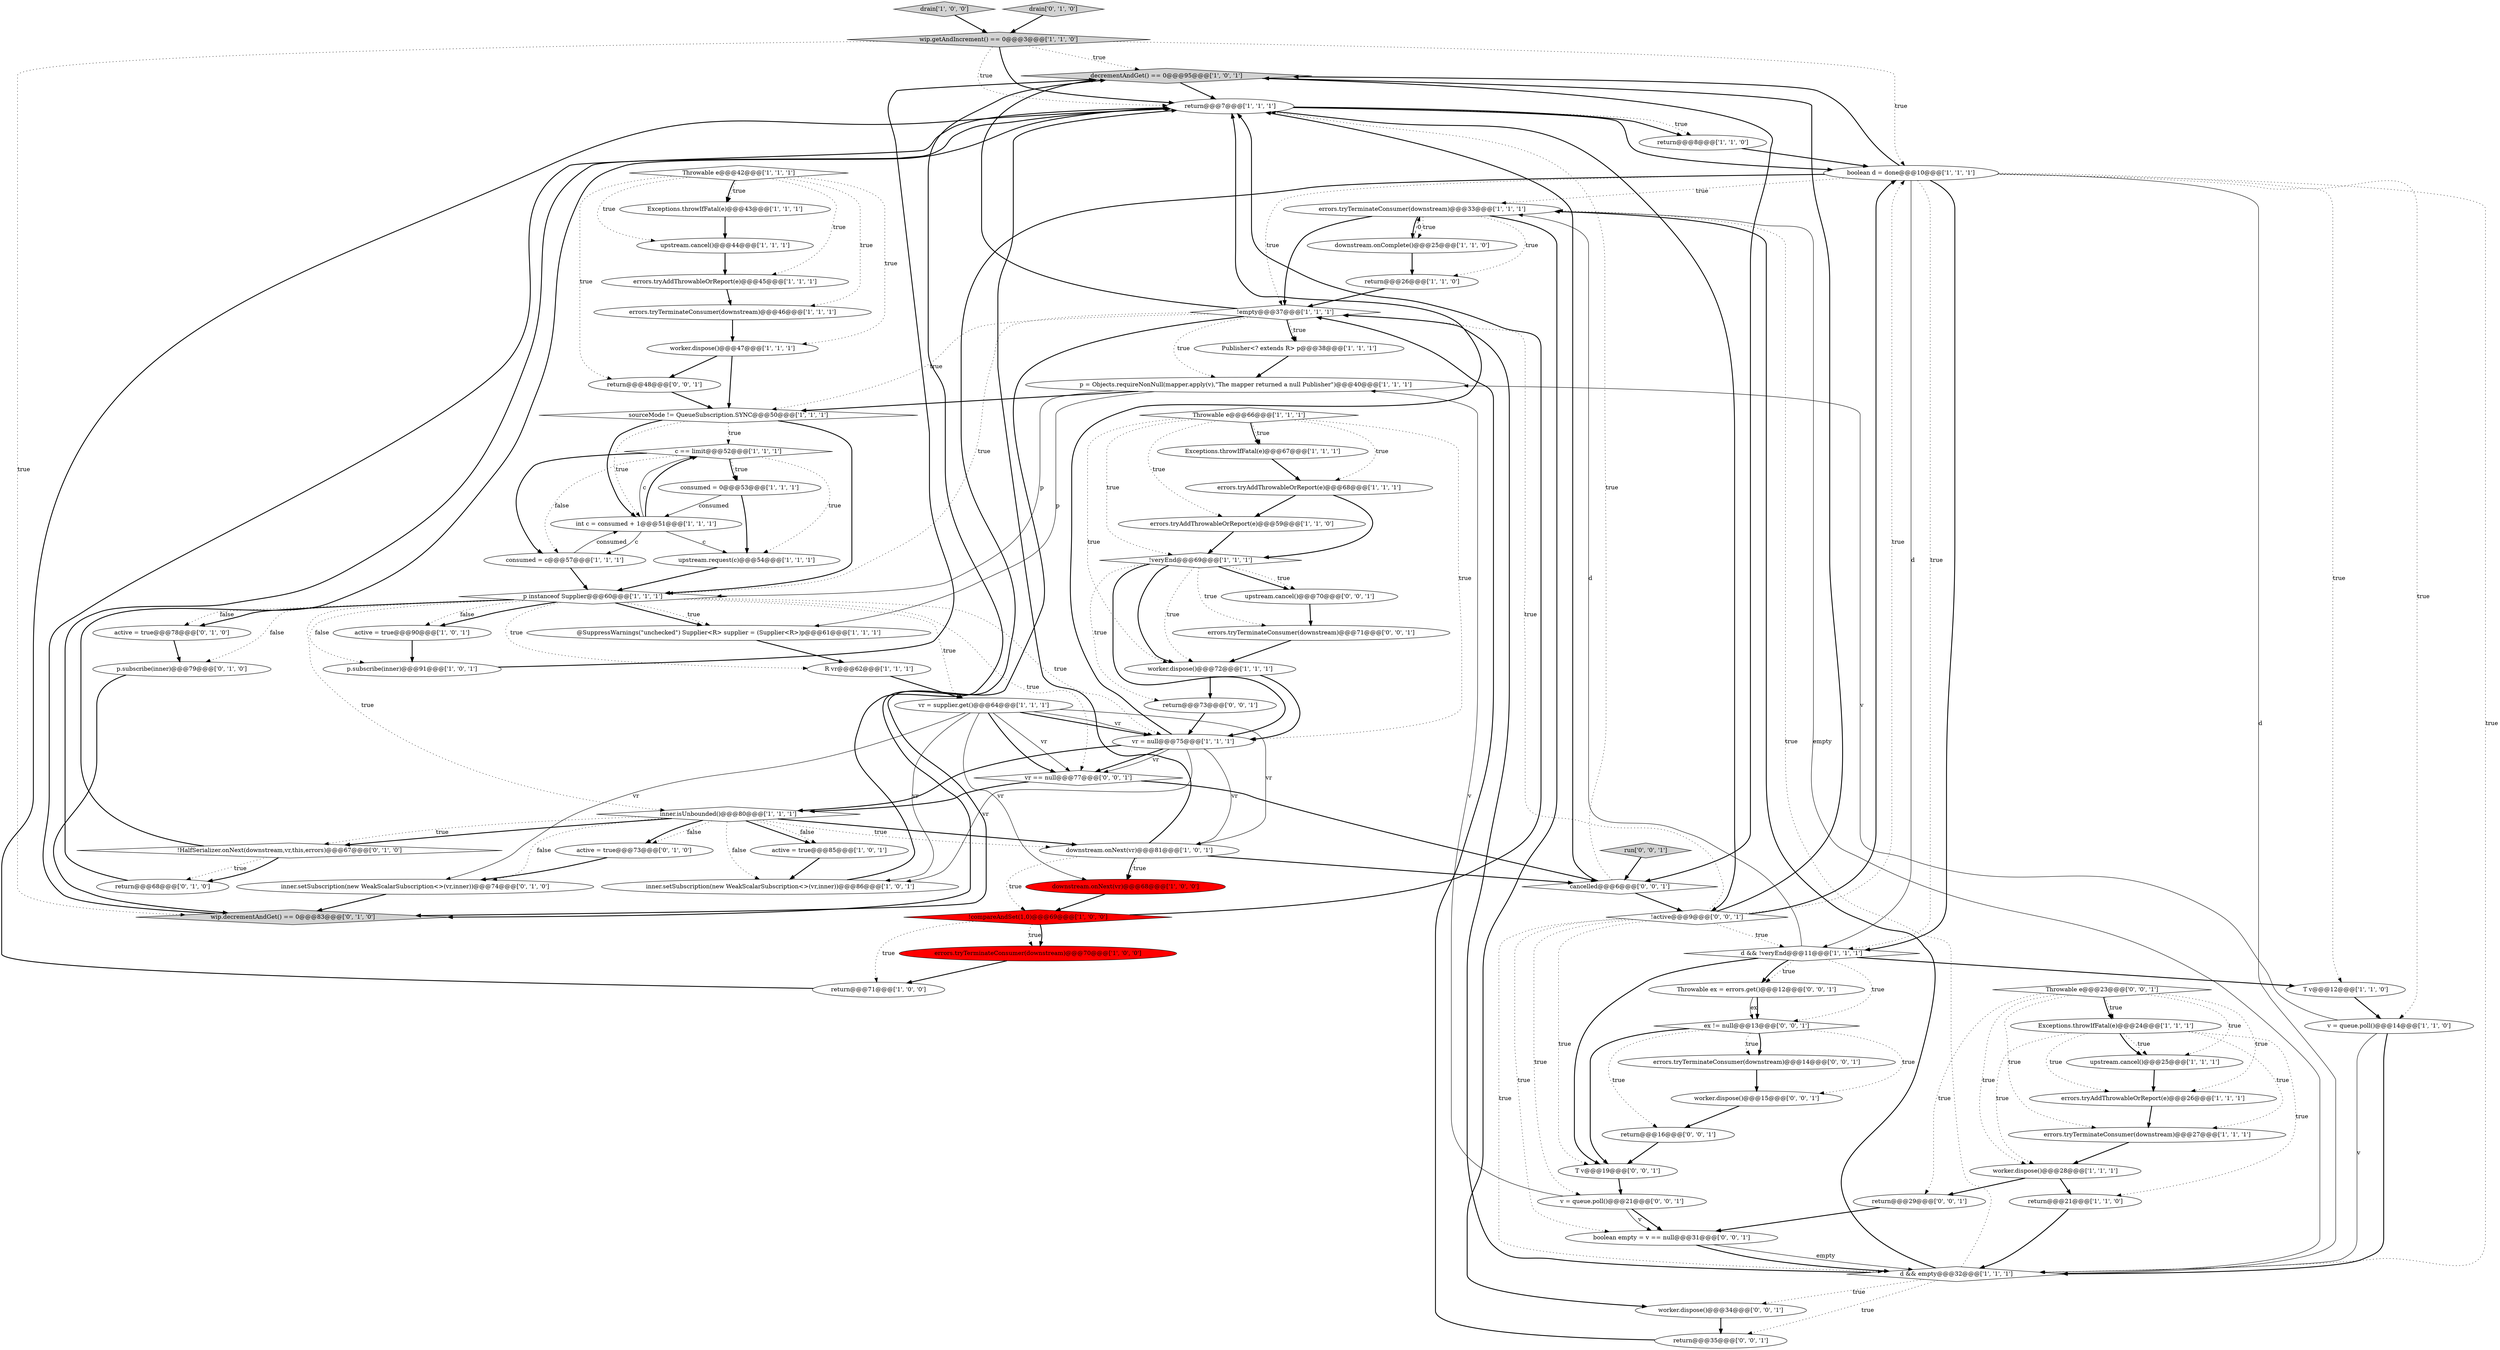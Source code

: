 digraph {
14 [style = filled, label = "decrementAndGet() == 0@@@95@@@['1', '0', '1']", fillcolor = lightgray, shape = diamond image = "AAA0AAABBB1BBB"];
75 [style = filled, label = "return@@@16@@@['0', '0', '1']", fillcolor = white, shape = ellipse image = "AAA0AAABBB3BBB"];
64 [style = filled, label = "return@@@48@@@['0', '0', '1']", fillcolor = white, shape = ellipse image = "AAA0AAABBB3BBB"];
77 [style = filled, label = "Throwable ex = errors.get()@@@12@@@['0', '0', '1']", fillcolor = white, shape = ellipse image = "AAA0AAABBB3BBB"];
6 [style = filled, label = "d && empty@@@32@@@['1', '1', '1']", fillcolor = white, shape = diamond image = "AAA0AAABBB1BBB"];
28 [style = filled, label = "errors.tryAddThrowableOrReport(e)@@@68@@@['1', '1', '1']", fillcolor = white, shape = ellipse image = "AAA0AAABBB1BBB"];
53 [style = filled, label = "return@@@21@@@['1', '1', '0']", fillcolor = white, shape = ellipse image = "AAA0AAABBB1BBB"];
8 [style = filled, label = "boolean d = done@@@10@@@['1', '1', '1']", fillcolor = white, shape = ellipse image = "AAA0AAABBB1BBB"];
58 [style = filled, label = "wip.decrementAndGet() == 0@@@83@@@['0', '1', '0']", fillcolor = lightgray, shape = diamond image = "AAA0AAABBB2BBB"];
70 [style = filled, label = "return@@@73@@@['0', '0', '1']", fillcolor = white, shape = ellipse image = "AAA0AAABBB3BBB"];
46 [style = filled, label = "v = queue.poll()@@@14@@@['1', '1', '0']", fillcolor = white, shape = ellipse image = "AAA0AAABBB1BBB"];
5 [style = filled, label = "downstream.onComplete()@@@25@@@['1', '1', '0']", fillcolor = white, shape = ellipse image = "AAA0AAABBB1BBB"];
16 [style = filled, label = "p instanceof Supplier@@@60@@@['1', '1', '1']", fillcolor = white, shape = diamond image = "AAA0AAABBB1BBB"];
4 [style = filled, label = "Throwable e@@@42@@@['1', '1', '1']", fillcolor = white, shape = diamond image = "AAA0AAABBB1BBB"];
0 [style = filled, label = "Exceptions.throwIfFatal(e)@@@43@@@['1', '1', '1']", fillcolor = white, shape = ellipse image = "AAA0AAABBB1BBB"];
21 [style = filled, label = "return@@@8@@@['1', '1', '0']", fillcolor = white, shape = ellipse image = "AAA0AAABBB1BBB"];
56 [style = filled, label = "active = true@@@78@@@['0', '1', '0']", fillcolor = white, shape = ellipse image = "AAA0AAABBB2BBB"];
17 [style = filled, label = "wip.getAndIncrement() == 0@@@3@@@['1', '1', '0']", fillcolor = lightgray, shape = diamond image = "AAA0AAABBB1BBB"];
30 [style = filled, label = "upstream.cancel()@@@44@@@['1', '1', '1']", fillcolor = white, shape = ellipse image = "AAA0AAABBB1BBB"];
79 [style = filled, label = "v = queue.poll()@@@21@@@['0', '0', '1']", fillcolor = white, shape = ellipse image = "AAA0AAABBB3BBB"];
34 [style = filled, label = "return@@@26@@@['1', '1', '0']", fillcolor = white, shape = ellipse image = "AAA0AAABBB1BBB"];
33 [style = filled, label = "inner.isUnbounded()@@@80@@@['1', '1', '1']", fillcolor = white, shape = diamond image = "AAA0AAABBB1BBB"];
44 [style = filled, label = "Exceptions.throwIfFatal(e)@@@24@@@['1', '1', '1']", fillcolor = white, shape = ellipse image = "AAA0AAABBB1BBB"];
59 [style = filled, label = "p.subscribe(inner)@@@79@@@['0', '1', '0']", fillcolor = white, shape = ellipse image = "AAA0AAABBB2BBB"];
82 [style = filled, label = "ex != null@@@13@@@['0', '0', '1']", fillcolor = white, shape = diamond image = "AAA0AAABBB3BBB"];
68 [style = filled, label = "worker.dispose()@@@34@@@['0', '0', '1']", fillcolor = white, shape = ellipse image = "AAA0AAABBB3BBB"];
12 [style = filled, label = "vr = null@@@75@@@['1', '1', '1']", fillcolor = white, shape = ellipse image = "AAA0AAABBB1BBB"];
40 [style = filled, label = "c == limit@@@52@@@['1', '1', '1']", fillcolor = white, shape = diamond image = "AAA0AAABBB1BBB"];
1 [style = filled, label = "return@@@7@@@['1', '1', '1']", fillcolor = white, shape = ellipse image = "AAA0AAABBB1BBB"];
67 [style = filled, label = "!active@@@9@@@['0', '0', '1']", fillcolor = white, shape = diamond image = "AAA0AAABBB3BBB"];
13 [style = filled, label = "return@@@71@@@['1', '0', '0']", fillcolor = white, shape = ellipse image = "AAA0AAABBB1BBB"];
43 [style = filled, label = "upstream.cancel()@@@25@@@['1', '1', '1']", fillcolor = white, shape = ellipse image = "AAA0AAABBB1BBB"];
20 [style = filled, label = "errors.tryAddThrowableOrReport(e)@@@45@@@['1', '1', '1']", fillcolor = white, shape = ellipse image = "AAA0AAABBB1BBB"];
9 [style = filled, label = "errors.tryAddThrowableOrReport(e)@@@59@@@['1', '1', '0']", fillcolor = white, shape = ellipse image = "AAA0AAABBB1BBB"];
45 [style = filled, label = "@SuppressWarnings(\"unchecked\") Supplier<R> supplier = (Supplier<R>)p@@@61@@@['1', '1', '1']", fillcolor = white, shape = ellipse image = "AAA0AAABBB1BBB"];
52 [style = filled, label = "upstream.request(c)@@@54@@@['1', '1', '1']", fillcolor = white, shape = ellipse image = "AAA0AAABBB1BBB"];
7 [style = filled, label = "worker.dispose()@@@28@@@['1', '1', '1']", fillcolor = white, shape = ellipse image = "AAA0AAABBB1BBB"];
61 [style = filled, label = "active = true@@@73@@@['0', '1', '0']", fillcolor = white, shape = ellipse image = "AAA0AAABBB2BBB"];
63 [style = filled, label = "run['0', '0', '1']", fillcolor = lightgray, shape = diamond image = "AAA0AAABBB3BBB"];
10 [style = filled, label = "inner.setSubscription(new WeakScalarSubscription<>(vr,inner))@@@86@@@['1', '0', '1']", fillcolor = white, shape = ellipse image = "AAA0AAABBB1BBB"];
51 [style = filled, label = "errors.tryTerminateConsumer(downstream)@@@46@@@['1', '1', '1']", fillcolor = white, shape = ellipse image = "AAA0AAABBB1BBB"];
48 [style = filled, label = "downstream.onNext(vr)@@@81@@@['1', '0', '1']", fillcolor = white, shape = ellipse image = "AAA0AAABBB1BBB"];
62 [style = filled, label = "!HalfSerializer.onNext(downstream,vr,this,errors)@@@67@@@['0', '1', '0']", fillcolor = white, shape = diamond image = "AAA0AAABBB2BBB"];
72 [style = filled, label = "return@@@35@@@['0', '0', '1']", fillcolor = white, shape = ellipse image = "AAA0AAABBB3BBB"];
36 [style = filled, label = "active = true@@@85@@@['1', '0', '1']", fillcolor = white, shape = ellipse image = "AAA0AAABBB1BBB"];
26 [style = filled, label = "consumed = 0@@@53@@@['1', '1', '1']", fillcolor = white, shape = ellipse image = "AAA0AAABBB1BBB"];
11 [style = filled, label = "consumed = c@@@57@@@['1', '1', '1']", fillcolor = white, shape = ellipse image = "AAA0AAABBB1BBB"];
50 [style = filled, label = "errors.tryAddThrowableOrReport(e)@@@26@@@['1', '1', '1']", fillcolor = white, shape = ellipse image = "AAA0AAABBB1BBB"];
37 [style = filled, label = "p.subscribe(inner)@@@91@@@['1', '0', '1']", fillcolor = white, shape = ellipse image = "AAA0AAABBB1BBB"];
80 [style = filled, label = "Throwable e@@@23@@@['0', '0', '1']", fillcolor = white, shape = diamond image = "AAA0AAABBB3BBB"];
2 [style = filled, label = "d && !veryEnd@@@11@@@['1', '1', '1']", fillcolor = white, shape = diamond image = "AAA0AAABBB1BBB"];
81 [style = filled, label = "vr == null@@@77@@@['0', '0', '1']", fillcolor = white, shape = diamond image = "AAA0AAABBB3BBB"];
55 [style = filled, label = "inner.setSubscription(new WeakScalarSubscription<>(vr,inner))@@@74@@@['0', '1', '0']", fillcolor = white, shape = ellipse image = "AAA0AAABBB2BBB"];
23 [style = filled, label = "Throwable e@@@66@@@['1', '1', '1']", fillcolor = white, shape = diamond image = "AAA0AAABBB1BBB"];
65 [style = filled, label = "boolean empty = v == null@@@31@@@['0', '0', '1']", fillcolor = white, shape = ellipse image = "AAA0AAABBB3BBB"];
22 [style = filled, label = "errors.tryTerminateConsumer(downstream)@@@70@@@['1', '0', '0']", fillcolor = red, shape = ellipse image = "AAA1AAABBB1BBB"];
24 [style = filled, label = "worker.dispose()@@@72@@@['1', '1', '1']", fillcolor = white, shape = ellipse image = "AAA0AAABBB1BBB"];
29 [style = filled, label = "R vr@@@62@@@['1', '1', '1']", fillcolor = white, shape = ellipse image = "AAA0AAABBB1BBB"];
32 [style = filled, label = "drain['1', '0', '0']", fillcolor = lightgray, shape = diamond image = "AAA0AAABBB1BBB"];
38 [style = filled, label = "T v@@@12@@@['1', '1', '0']", fillcolor = white, shape = ellipse image = "AAA0AAABBB1BBB"];
47 [style = filled, label = "!veryEnd@@@69@@@['1', '1', '1']", fillcolor = white, shape = diamond image = "AAA0AAABBB1BBB"];
57 [style = filled, label = "return@@@68@@@['0', '1', '0']", fillcolor = white, shape = ellipse image = "AAA0AAABBB2BBB"];
60 [style = filled, label = "drain['0', '1', '0']", fillcolor = lightgray, shape = diamond image = "AAA0AAABBB2BBB"];
15 [style = filled, label = "Exceptions.throwIfFatal(e)@@@67@@@['1', '1', '1']", fillcolor = white, shape = ellipse image = "AAA0AAABBB1BBB"];
66 [style = filled, label = "cancelled@@@6@@@['0', '0', '1']", fillcolor = white, shape = diamond image = "AAA0AAABBB3BBB"];
18 [style = filled, label = "worker.dispose()@@@47@@@['1', '1', '1']", fillcolor = white, shape = ellipse image = "AAA0AAABBB1BBB"];
39 [style = filled, label = "downstream.onNext(vr)@@@68@@@['1', '0', '0']", fillcolor = red, shape = ellipse image = "AAA1AAABBB1BBB"];
69 [style = filled, label = "worker.dispose()@@@15@@@['0', '0', '1']", fillcolor = white, shape = ellipse image = "AAA0AAABBB3BBB"];
71 [style = filled, label = "return@@@29@@@['0', '0', '1']", fillcolor = white, shape = ellipse image = "AAA0AAABBB3BBB"];
73 [style = filled, label = "upstream.cancel()@@@70@@@['0', '0', '1']", fillcolor = white, shape = ellipse image = "AAA0AAABBB3BBB"];
74 [style = filled, label = "errors.tryTerminateConsumer(downstream)@@@14@@@['0', '0', '1']", fillcolor = white, shape = ellipse image = "AAA0AAABBB3BBB"];
3 [style = filled, label = "!empty@@@37@@@['1', '1', '1']", fillcolor = white, shape = diamond image = "AAA0AAABBB1BBB"];
35 [style = filled, label = "p = Objects.requireNonNull(mapper.apply(v),\"The mapper returned a null Publisher\")@@@40@@@['1', '1', '1']", fillcolor = white, shape = ellipse image = "AAA0AAABBB1BBB"];
49 [style = filled, label = "sourceMode != QueueSubscription.SYNC@@@50@@@['1', '1', '1']", fillcolor = white, shape = diamond image = "AAA0AAABBB1BBB"];
78 [style = filled, label = "T v@@@19@@@['0', '0', '1']", fillcolor = white, shape = ellipse image = "AAA0AAABBB3BBB"];
41 [style = filled, label = "errors.tryTerminateConsumer(downstream)@@@33@@@['1', '1', '1']", fillcolor = white, shape = ellipse image = "AAA0AAABBB1BBB"];
76 [style = filled, label = "errors.tryTerminateConsumer(downstream)@@@71@@@['0', '0', '1']", fillcolor = white, shape = ellipse image = "AAA0AAABBB3BBB"];
19 [style = filled, label = "active = true@@@90@@@['1', '0', '1']", fillcolor = white, shape = ellipse image = "AAA0AAABBB1BBB"];
54 [style = filled, label = "!compareAndSet(1,0)@@@69@@@['1', '0', '0']", fillcolor = red, shape = diamond image = "AAA1AAABBB1BBB"];
25 [style = filled, label = "Publisher<? extends R> p@@@38@@@['1', '1', '1']", fillcolor = white, shape = ellipse image = "AAA0AAABBB1BBB"];
31 [style = filled, label = "errors.tryTerminateConsumer(downstream)@@@27@@@['1', '1', '1']", fillcolor = white, shape = ellipse image = "AAA0AAABBB1BBB"];
42 [style = filled, label = "int c = consumed + 1@@@51@@@['1', '1', '1']", fillcolor = white, shape = ellipse image = "AAA0AAABBB1BBB"];
27 [style = filled, label = "vr = supplier.get()@@@64@@@['1', '1', '1']", fillcolor = white, shape = ellipse image = "AAA0AAABBB1BBB"];
14->66 [style = bold, label=""];
74->69 [style = bold, label=""];
6->3 [style = bold, label=""];
0->30 [style = bold, label=""];
4->18 [style = dotted, label="true"];
1->67 [style = bold, label=""];
27->81 [style = bold, label=""];
49->16 [style = bold, label=""];
80->71 [style = dotted, label="true"];
16->19 [style = dotted, label="false"];
18->64 [style = bold, label=""];
54->22 [style = dotted, label="true"];
67->79 [style = dotted, label="true"];
80->7 [style = dotted, label="true"];
30->20 [style = bold, label=""];
62->57 [style = dotted, label="true"];
17->1 [style = dotted, label="true"];
33->48 [style = dotted, label="true"];
21->8 [style = bold, label=""];
57->1 [style = bold, label=""];
17->14 [style = dotted, label="true"];
1->21 [style = dotted, label="true"];
16->56 [style = dotted, label="false"];
28->9 [style = bold, label=""];
39->54 [style = bold, label=""];
4->64 [style = dotted, label="true"];
59->58 [style = bold, label=""];
35->16 [style = solid, label="p"];
3->35 [style = dotted, label="true"];
25->35 [style = bold, label=""];
3->25 [style = dotted, label="true"];
48->39 [style = bold, label=""];
13->1 [style = bold, label=""];
4->30 [style = dotted, label="true"];
5->34 [style = bold, label=""];
17->8 [style = dotted, label="true"];
63->66 [style = bold, label=""];
18->49 [style = bold, label=""];
40->11 [style = bold, label=""];
67->8 [style = bold, label=""];
82->74 [style = bold, label=""];
81->66 [style = bold, label=""];
49->40 [style = dotted, label="true"];
48->39 [style = dotted, label="true"];
1->21 [style = bold, label=""];
77->82 [style = solid, label="ex"];
6->41 [style = bold, label=""];
33->48 [style = bold, label=""];
9->47 [style = bold, label=""];
12->81 [style = bold, label=""];
40->26 [style = bold, label=""];
23->15 [style = dotted, label="true"];
73->76 [style = bold, label=""];
71->65 [style = bold, label=""];
48->1 [style = bold, label=""];
55->58 [style = bold, label=""];
75->78 [style = bold, label=""];
5->41 [style = dashed, label="0"];
70->12 [style = bold, label=""];
22->13 [style = bold, label=""];
48->54 [style = dotted, label="true"];
60->17 [style = bold, label=""];
8->38 [style = dotted, label="true"];
12->48 [style = solid, label="vr"];
11->16 [style = bold, label=""];
6->68 [style = dotted, label="true"];
27->12 [style = bold, label=""];
68->72 [style = bold, label=""];
8->46 [style = dotted, label="true"];
10->14 [style = bold, label=""];
4->51 [style = dotted, label="true"];
44->43 [style = dotted, label="true"];
40->26 [style = dotted, label="true"];
16->45 [style = bold, label=""];
16->56 [style = bold, label=""];
66->67 [style = bold, label=""];
12->10 [style = solid, label="vr"];
4->0 [style = dotted, label="true"];
46->6 [style = bold, label=""];
44->7 [style = dotted, label="true"];
79->35 [style = solid, label="v"];
54->13 [style = dotted, label="true"];
47->70 [style = dotted, label="true"];
16->19 [style = bold, label=""];
12->1 [style = bold, label=""];
33->62 [style = dotted, label="true"];
42->40 [style = bold, label=""];
40->52 [style = dotted, label="true"];
23->9 [style = dotted, label="true"];
40->11 [style = dotted, label="false"];
16->33 [style = dotted, label="true"];
4->0 [style = bold, label=""];
45->29 [style = bold, label=""];
67->3 [style = dotted, label="true"];
41->5 [style = dotted, label="true"];
19->37 [style = bold, label=""];
65->6 [style = bold, label=""];
8->6 [style = solid, label="d"];
29->27 [style = bold, label=""];
61->55 [style = bold, label=""];
67->78 [style = dotted, label="true"];
44->50 [style = dotted, label="true"];
33->61 [style = dotted, label="false"];
82->69 [style = dotted, label="true"];
27->55 [style = solid, label="vr"];
35->45 [style = solid, label="p"];
50->31 [style = bold, label=""];
8->2 [style = solid, label="d"];
33->36 [style = bold, label=""];
2->77 [style = bold, label=""];
12->33 [style = bold, label=""];
51->18 [style = bold, label=""];
2->41 [style = solid, label="d"];
38->46 [style = bold, label=""];
44->31 [style = dotted, label="true"];
80->50 [style = dotted, label="true"];
67->2 [style = dotted, label="true"];
3->58 [style = bold, label=""];
80->44 [style = dotted, label="true"];
7->71 [style = bold, label=""];
23->24 [style = dotted, label="true"];
32->17 [style = bold, label=""];
67->65 [style = dotted, label="true"];
24->12 [style = bold, label=""];
62->1 [style = bold, label=""];
1->8 [style = bold, label=""];
17->1 [style = bold, label=""];
11->42 [style = solid, label="consumed"];
8->2 [style = dotted, label="true"];
23->28 [style = dotted, label="true"];
44->53 [style = dotted, label="true"];
67->8 [style = dotted, label="true"];
78->79 [style = bold, label=""];
41->68 [style = bold, label=""];
28->47 [style = bold, label=""];
33->10 [style = dotted, label="false"];
23->15 [style = bold, label=""];
24->70 [style = bold, label=""];
8->14 [style = bold, label=""];
69->75 [style = bold, label=""];
27->48 [style = solid, label="vr"];
35->49 [style = bold, label=""];
8->41 [style = dotted, label="true"];
16->59 [style = dotted, label="false"];
77->82 [style = bold, label=""];
33->55 [style = dotted, label="false"];
54->22 [style = bold, label=""];
66->1 [style = bold, label=""];
72->3 [style = bold, label=""];
31->7 [style = bold, label=""];
8->3 [style = dotted, label="true"];
6->72 [style = dotted, label="true"];
3->49 [style = dotted, label="true"];
49->42 [style = dotted, label="true"];
17->58 [style = dotted, label="true"];
79->65 [style = bold, label=""];
16->81 [style = dotted, label="true"];
80->44 [style = bold, label=""];
26->52 [style = bold, label=""];
41->34 [style = dotted, label="true"];
58->1 [style = bold, label=""];
27->81 [style = solid, label="vr"];
2->77 [style = dotted, label="true"];
82->78 [style = bold, label=""];
8->6 [style = dotted, label="true"];
52->16 [style = bold, label=""];
8->2 [style = bold, label=""];
15->28 [style = bold, label=""];
47->24 [style = bold, label=""];
2->78 [style = bold, label=""];
20->51 [style = bold, label=""];
33->36 [style = dotted, label="false"];
27->10 [style = solid, label="vr"];
82->75 [style = dotted, label="true"];
12->81 [style = solid, label="vr"];
16->27 [style = dotted, label="true"];
42->52 [style = solid, label="c"];
16->37 [style = dotted, label="false"];
2->82 [style = dotted, label="true"];
16->29 [style = dotted, label="true"];
56->59 [style = bold, label=""];
48->66 [style = bold, label=""];
76->24 [style = bold, label=""];
36->10 [style = bold, label=""];
49->42 [style = bold, label=""];
33->61 [style = bold, label=""];
23->47 [style = dotted, label="true"];
66->1 [style = dotted, label="true"];
16->12 [style = dotted, label="true"];
43->50 [style = bold, label=""];
33->62 [style = bold, label=""];
42->11 [style = solid, label="c"];
27->39 [style = solid, label="vr"];
8->58 [style = bold, label=""];
3->25 [style = bold, label=""];
47->73 [style = bold, label=""];
47->12 [style = bold, label=""];
67->6 [style = dotted, label="true"];
79->65 [style = solid, label="v"];
41->3 [style = bold, label=""];
3->14 [style = bold, label=""];
4->20 [style = dotted, label="true"];
47->73 [style = dotted, label="true"];
6->41 [style = dotted, label="true"];
80->43 [style = dotted, label="true"];
62->57 [style = bold, label=""];
44->43 [style = bold, label=""];
14->1 [style = bold, label=""];
65->6 [style = solid, label="empty"];
16->45 [style = dotted, label="true"];
82->74 [style = dotted, label="true"];
2->38 [style = bold, label=""];
37->14 [style = bold, label=""];
47->76 [style = dotted, label="true"];
80->31 [style = dotted, label="true"];
34->3 [style = bold, label=""];
42->40 [style = solid, label="c"];
46->35 [style = solid, label="v"];
53->6 [style = bold, label=""];
27->12 [style = solid, label="vr"];
64->49 [style = bold, label=""];
81->33 [style = bold, label=""];
46->6 [style = solid, label="v"];
23->12 [style = dotted, label="true"];
67->14 [style = bold, label=""];
26->42 [style = solid, label="consumed"];
47->24 [style = dotted, label="true"];
3->16 [style = dotted, label="true"];
6->41 [style = solid, label="empty"];
7->53 [style = bold, label=""];
41->5 [style = bold, label=""];
54->1 [style = bold, label=""];
}
